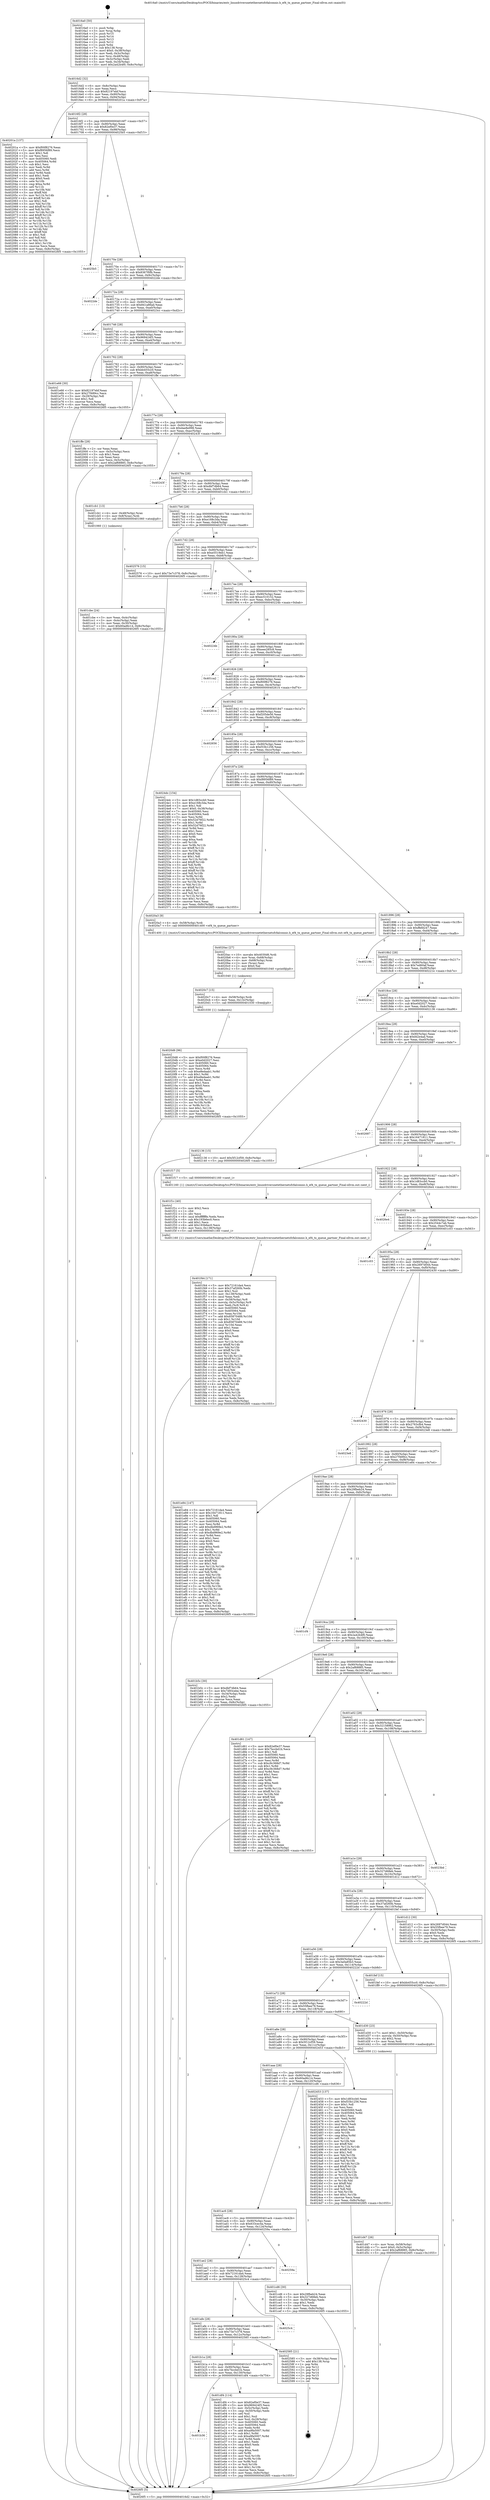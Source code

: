 digraph "0x4016a0" {
  label = "0x4016a0 (/mnt/c/Users/mathe/Desktop/tcc/POCII/binaries/extr_linuxdriversnetethernetsfcfalconnic.h_ef4_tx_queue_partner_Final-ollvm.out::main(0))"
  labelloc = "t"
  node[shape=record]

  Entry [label="",width=0.3,height=0.3,shape=circle,fillcolor=black,style=filled]
  "0x4016d2" [label="{
     0x4016d2 [32]\l
     | [instrs]\l
     &nbsp;&nbsp;0x4016d2 \<+6\>: mov -0x8c(%rbp),%eax\l
     &nbsp;&nbsp;0x4016d8 \<+2\>: mov %eax,%ecx\l
     &nbsp;&nbsp;0x4016da \<+6\>: sub $0x82197ebf,%ecx\l
     &nbsp;&nbsp;0x4016e0 \<+6\>: mov %eax,-0x90(%rbp)\l
     &nbsp;&nbsp;0x4016e6 \<+6\>: mov %ecx,-0x94(%rbp)\l
     &nbsp;&nbsp;0x4016ec \<+6\>: je 000000000040201a \<main+0x97a\>\l
  }"]
  "0x40201a" [label="{
     0x40201a [137]\l
     | [instrs]\l
     &nbsp;&nbsp;0x40201a \<+5\>: mov $0xf00f8276,%eax\l
     &nbsp;&nbsp;0x40201f \<+5\>: mov $0xf8956f89,%ecx\l
     &nbsp;&nbsp;0x402024 \<+2\>: mov $0x1,%dl\l
     &nbsp;&nbsp;0x402026 \<+2\>: xor %esi,%esi\l
     &nbsp;&nbsp;0x402028 \<+7\>: mov 0x405060,%edi\l
     &nbsp;&nbsp;0x40202f \<+8\>: mov 0x405064,%r8d\l
     &nbsp;&nbsp;0x402037 \<+3\>: sub $0x1,%esi\l
     &nbsp;&nbsp;0x40203a \<+3\>: mov %edi,%r9d\l
     &nbsp;&nbsp;0x40203d \<+3\>: add %esi,%r9d\l
     &nbsp;&nbsp;0x402040 \<+4\>: imul %r9d,%edi\l
     &nbsp;&nbsp;0x402044 \<+3\>: and $0x1,%edi\l
     &nbsp;&nbsp;0x402047 \<+3\>: cmp $0x0,%edi\l
     &nbsp;&nbsp;0x40204a \<+4\>: sete %r10b\l
     &nbsp;&nbsp;0x40204e \<+4\>: cmp $0xa,%r8d\l
     &nbsp;&nbsp;0x402052 \<+4\>: setl %r11b\l
     &nbsp;&nbsp;0x402056 \<+3\>: mov %r10b,%bl\l
     &nbsp;&nbsp;0x402059 \<+3\>: xor $0xff,%bl\l
     &nbsp;&nbsp;0x40205c \<+3\>: mov %r11b,%r14b\l
     &nbsp;&nbsp;0x40205f \<+4\>: xor $0xff,%r14b\l
     &nbsp;&nbsp;0x402063 \<+3\>: xor $0x1,%dl\l
     &nbsp;&nbsp;0x402066 \<+3\>: mov %bl,%r15b\l
     &nbsp;&nbsp;0x402069 \<+4\>: and $0xff,%r15b\l
     &nbsp;&nbsp;0x40206d \<+3\>: and %dl,%r10b\l
     &nbsp;&nbsp;0x402070 \<+3\>: mov %r14b,%r12b\l
     &nbsp;&nbsp;0x402073 \<+4\>: and $0xff,%r12b\l
     &nbsp;&nbsp;0x402077 \<+3\>: and %dl,%r11b\l
     &nbsp;&nbsp;0x40207a \<+3\>: or %r10b,%r15b\l
     &nbsp;&nbsp;0x40207d \<+3\>: or %r11b,%r12b\l
     &nbsp;&nbsp;0x402080 \<+3\>: xor %r12b,%r15b\l
     &nbsp;&nbsp;0x402083 \<+3\>: or %r14b,%bl\l
     &nbsp;&nbsp;0x402086 \<+3\>: xor $0xff,%bl\l
     &nbsp;&nbsp;0x402089 \<+3\>: or $0x1,%dl\l
     &nbsp;&nbsp;0x40208c \<+2\>: and %dl,%bl\l
     &nbsp;&nbsp;0x40208e \<+3\>: or %bl,%r15b\l
     &nbsp;&nbsp;0x402091 \<+4\>: test $0x1,%r15b\l
     &nbsp;&nbsp;0x402095 \<+3\>: cmovne %ecx,%eax\l
     &nbsp;&nbsp;0x402098 \<+6\>: mov %eax,-0x8c(%rbp)\l
     &nbsp;&nbsp;0x40209e \<+5\>: jmp 00000000004026f5 \<main+0x1055\>\l
  }"]
  "0x4016f2" [label="{
     0x4016f2 [28]\l
     | [instrs]\l
     &nbsp;&nbsp;0x4016f2 \<+5\>: jmp 00000000004016f7 \<main+0x57\>\l
     &nbsp;&nbsp;0x4016f7 \<+6\>: mov -0x90(%rbp),%eax\l
     &nbsp;&nbsp;0x4016fd \<+5\>: sub $0x82ef0e37,%eax\l
     &nbsp;&nbsp;0x401702 \<+6\>: mov %eax,-0x98(%rbp)\l
     &nbsp;&nbsp;0x401708 \<+6\>: je 00000000004025b5 \<main+0xf15\>\l
  }"]
  Exit [label="",width=0.3,height=0.3,shape=circle,fillcolor=black,style=filled,peripheries=2]
  "0x4025b5" [label="{
     0x4025b5\l
  }", style=dashed]
  "0x40170e" [label="{
     0x40170e [28]\l
     | [instrs]\l
     &nbsp;&nbsp;0x40170e \<+5\>: jmp 0000000000401713 \<main+0x73\>\l
     &nbsp;&nbsp;0x401713 \<+6\>: mov -0x90(%rbp),%eax\l
     &nbsp;&nbsp;0x401719 \<+5\>: sub $0x8367f0fb,%eax\l
     &nbsp;&nbsp;0x40171e \<+6\>: mov %eax,-0x9c(%rbp)\l
     &nbsp;&nbsp;0x401724 \<+6\>: je 00000000004022de \<main+0xc3e\>\l
  }"]
  "0x4020d6" [label="{
     0x4020d6 [96]\l
     | [instrs]\l
     &nbsp;&nbsp;0x4020d6 \<+5\>: mov $0xf00f8276,%eax\l
     &nbsp;&nbsp;0x4020db \<+5\>: mov $0xe0d2027,%esi\l
     &nbsp;&nbsp;0x4020e0 \<+7\>: mov 0x405060,%ecx\l
     &nbsp;&nbsp;0x4020e7 \<+7\>: mov 0x405064,%edx\l
     &nbsp;&nbsp;0x4020ee \<+3\>: mov %ecx,%r8d\l
     &nbsp;&nbsp;0x4020f1 \<+7\>: sub $0xe8edaab1,%r8d\l
     &nbsp;&nbsp;0x4020f8 \<+4\>: sub $0x1,%r8d\l
     &nbsp;&nbsp;0x4020fc \<+7\>: add $0xe8edaab1,%r8d\l
     &nbsp;&nbsp;0x402103 \<+4\>: imul %r8d,%ecx\l
     &nbsp;&nbsp;0x402107 \<+3\>: and $0x1,%ecx\l
     &nbsp;&nbsp;0x40210a \<+3\>: cmp $0x0,%ecx\l
     &nbsp;&nbsp;0x40210d \<+4\>: sete %r9b\l
     &nbsp;&nbsp;0x402111 \<+3\>: cmp $0xa,%edx\l
     &nbsp;&nbsp;0x402114 \<+4\>: setl %r10b\l
     &nbsp;&nbsp;0x402118 \<+3\>: mov %r9b,%r11b\l
     &nbsp;&nbsp;0x40211b \<+3\>: and %r10b,%r11b\l
     &nbsp;&nbsp;0x40211e \<+3\>: xor %r10b,%r9b\l
     &nbsp;&nbsp;0x402121 \<+3\>: or %r9b,%r11b\l
     &nbsp;&nbsp;0x402124 \<+4\>: test $0x1,%r11b\l
     &nbsp;&nbsp;0x402128 \<+3\>: cmovne %esi,%eax\l
     &nbsp;&nbsp;0x40212b \<+6\>: mov %eax,-0x8c(%rbp)\l
     &nbsp;&nbsp;0x402131 \<+5\>: jmp 00000000004026f5 \<main+0x1055\>\l
  }"]
  "0x4022de" [label="{
     0x4022de\l
  }", style=dashed]
  "0x40172a" [label="{
     0x40172a [28]\l
     | [instrs]\l
     &nbsp;&nbsp;0x40172a \<+5\>: jmp 000000000040172f \<main+0x8f\>\l
     &nbsp;&nbsp;0x40172f \<+6\>: mov -0x90(%rbp),%eax\l
     &nbsp;&nbsp;0x401735 \<+5\>: sub $0x841a86ad,%eax\l
     &nbsp;&nbsp;0x40173a \<+6\>: mov %eax,-0xa0(%rbp)\l
     &nbsp;&nbsp;0x401740 \<+6\>: je 00000000004023cc \<main+0xd2c\>\l
  }"]
  "0x4020c7" [label="{
     0x4020c7 [15]\l
     | [instrs]\l
     &nbsp;&nbsp;0x4020c7 \<+4\>: mov -0x58(%rbp),%rdi\l
     &nbsp;&nbsp;0x4020cb \<+6\>: mov %eax,-0x13c(%rbp)\l
     &nbsp;&nbsp;0x4020d1 \<+5\>: call 0000000000401030 \<free@plt\>\l
     | [calls]\l
     &nbsp;&nbsp;0x401030 \{1\} (unknown)\l
  }"]
  "0x4023cc" [label="{
     0x4023cc\l
  }", style=dashed]
  "0x401746" [label="{
     0x401746 [28]\l
     | [instrs]\l
     &nbsp;&nbsp;0x401746 \<+5\>: jmp 000000000040174b \<main+0xab\>\l
     &nbsp;&nbsp;0x40174b \<+6\>: mov -0x90(%rbp),%eax\l
     &nbsp;&nbsp;0x401751 \<+5\>: sub $0x969424f3,%eax\l
     &nbsp;&nbsp;0x401756 \<+6\>: mov %eax,-0xa4(%rbp)\l
     &nbsp;&nbsp;0x40175c \<+6\>: je 0000000000401e66 \<main+0x7c6\>\l
  }"]
  "0x4020ac" [label="{
     0x4020ac [27]\l
     | [instrs]\l
     &nbsp;&nbsp;0x4020ac \<+10\>: movabs $0x4030d6,%rdi\l
     &nbsp;&nbsp;0x4020b6 \<+4\>: mov %rax,-0x68(%rbp)\l
     &nbsp;&nbsp;0x4020ba \<+4\>: mov -0x68(%rbp),%rax\l
     &nbsp;&nbsp;0x4020be \<+2\>: mov (%rax),%esi\l
     &nbsp;&nbsp;0x4020c0 \<+2\>: mov $0x0,%al\l
     &nbsp;&nbsp;0x4020c2 \<+5\>: call 0000000000401040 \<printf@plt\>\l
     | [calls]\l
     &nbsp;&nbsp;0x401040 \{1\} (unknown)\l
  }"]
  "0x401e66" [label="{
     0x401e66 [30]\l
     | [instrs]\l
     &nbsp;&nbsp;0x401e66 \<+5\>: mov $0x82197ebf,%eax\l
     &nbsp;&nbsp;0x401e6b \<+5\>: mov $0x27f489cc,%ecx\l
     &nbsp;&nbsp;0x401e70 \<+3\>: mov -0x29(%rbp),%dl\l
     &nbsp;&nbsp;0x401e73 \<+3\>: test $0x1,%dl\l
     &nbsp;&nbsp;0x401e76 \<+3\>: cmovne %ecx,%eax\l
     &nbsp;&nbsp;0x401e79 \<+6\>: mov %eax,-0x8c(%rbp)\l
     &nbsp;&nbsp;0x401e7f \<+5\>: jmp 00000000004026f5 \<main+0x1055\>\l
  }"]
  "0x401762" [label="{
     0x401762 [28]\l
     | [instrs]\l
     &nbsp;&nbsp;0x401762 \<+5\>: jmp 0000000000401767 \<main+0xc7\>\l
     &nbsp;&nbsp;0x401767 \<+6\>: mov -0x90(%rbp),%eax\l
     &nbsp;&nbsp;0x40176d \<+5\>: sub $0xbb455cc0,%eax\l
     &nbsp;&nbsp;0x401772 \<+6\>: mov %eax,-0xa8(%rbp)\l
     &nbsp;&nbsp;0x401778 \<+6\>: je 0000000000401ffe \<main+0x95e\>\l
  }"]
  "0x401f44" [label="{
     0x401f44 [171]\l
     | [instrs]\l
     &nbsp;&nbsp;0x401f44 \<+5\>: mov $0x72161da4,%ecx\l
     &nbsp;&nbsp;0x401f49 \<+5\>: mov $0x37af260b,%edx\l
     &nbsp;&nbsp;0x401f4e \<+3\>: mov $0x1,%sil\l
     &nbsp;&nbsp;0x401f51 \<+6\>: mov -0x138(%rbp),%edi\l
     &nbsp;&nbsp;0x401f57 \<+3\>: imul %eax,%edi\l
     &nbsp;&nbsp;0x401f5a \<+4\>: mov -0x58(%rbp),%r8\l
     &nbsp;&nbsp;0x401f5e \<+4\>: movslq -0x5c(%rbp),%r9\l
     &nbsp;&nbsp;0x401f62 \<+4\>: mov %edi,(%r8,%r9,4)\l
     &nbsp;&nbsp;0x401f66 \<+7\>: mov 0x405060,%eax\l
     &nbsp;&nbsp;0x401f6d \<+7\>: mov 0x405064,%edi\l
     &nbsp;&nbsp;0x401f74 \<+3\>: mov %eax,%r10d\l
     &nbsp;&nbsp;0x401f77 \<+7\>: add $0x85870489,%r10d\l
     &nbsp;&nbsp;0x401f7e \<+4\>: sub $0x1,%r10d\l
     &nbsp;&nbsp;0x401f82 \<+7\>: sub $0x85870489,%r10d\l
     &nbsp;&nbsp;0x401f89 \<+4\>: imul %r10d,%eax\l
     &nbsp;&nbsp;0x401f8d \<+3\>: and $0x1,%eax\l
     &nbsp;&nbsp;0x401f90 \<+3\>: cmp $0x0,%eax\l
     &nbsp;&nbsp;0x401f93 \<+4\>: sete %r11b\l
     &nbsp;&nbsp;0x401f97 \<+3\>: cmp $0xa,%edi\l
     &nbsp;&nbsp;0x401f9a \<+3\>: setl %bl\l
     &nbsp;&nbsp;0x401f9d \<+3\>: mov %r11b,%r14b\l
     &nbsp;&nbsp;0x401fa0 \<+4\>: xor $0xff,%r14b\l
     &nbsp;&nbsp;0x401fa4 \<+3\>: mov %bl,%r15b\l
     &nbsp;&nbsp;0x401fa7 \<+4\>: xor $0xff,%r15b\l
     &nbsp;&nbsp;0x401fab \<+4\>: xor $0x1,%sil\l
     &nbsp;&nbsp;0x401faf \<+3\>: mov %r14b,%r12b\l
     &nbsp;&nbsp;0x401fb2 \<+4\>: and $0xff,%r12b\l
     &nbsp;&nbsp;0x401fb6 \<+3\>: and %sil,%r11b\l
     &nbsp;&nbsp;0x401fb9 \<+3\>: mov %r15b,%r13b\l
     &nbsp;&nbsp;0x401fbc \<+4\>: and $0xff,%r13b\l
     &nbsp;&nbsp;0x401fc0 \<+3\>: and %sil,%bl\l
     &nbsp;&nbsp;0x401fc3 \<+3\>: or %r11b,%r12b\l
     &nbsp;&nbsp;0x401fc6 \<+3\>: or %bl,%r13b\l
     &nbsp;&nbsp;0x401fc9 \<+3\>: xor %r13b,%r12b\l
     &nbsp;&nbsp;0x401fcc \<+3\>: or %r15b,%r14b\l
     &nbsp;&nbsp;0x401fcf \<+4\>: xor $0xff,%r14b\l
     &nbsp;&nbsp;0x401fd3 \<+4\>: or $0x1,%sil\l
     &nbsp;&nbsp;0x401fd7 \<+3\>: and %sil,%r14b\l
     &nbsp;&nbsp;0x401fda \<+3\>: or %r14b,%r12b\l
     &nbsp;&nbsp;0x401fdd \<+4\>: test $0x1,%r12b\l
     &nbsp;&nbsp;0x401fe1 \<+3\>: cmovne %edx,%ecx\l
     &nbsp;&nbsp;0x401fe4 \<+6\>: mov %ecx,-0x8c(%rbp)\l
     &nbsp;&nbsp;0x401fea \<+5\>: jmp 00000000004026f5 \<main+0x1055\>\l
  }"]
  "0x401ffe" [label="{
     0x401ffe [28]\l
     | [instrs]\l
     &nbsp;&nbsp;0x401ffe \<+2\>: xor %eax,%eax\l
     &nbsp;&nbsp;0x402000 \<+3\>: mov -0x5c(%rbp),%ecx\l
     &nbsp;&nbsp;0x402003 \<+3\>: sub $0x1,%eax\l
     &nbsp;&nbsp;0x402006 \<+2\>: sub %eax,%ecx\l
     &nbsp;&nbsp;0x402008 \<+3\>: mov %ecx,-0x5c(%rbp)\l
     &nbsp;&nbsp;0x40200b \<+10\>: movl $0x2af68885,-0x8c(%rbp)\l
     &nbsp;&nbsp;0x402015 \<+5\>: jmp 00000000004026f5 \<main+0x1055\>\l
  }"]
  "0x40177e" [label="{
     0x40177e [28]\l
     | [instrs]\l
     &nbsp;&nbsp;0x40177e \<+5\>: jmp 0000000000401783 \<main+0xe3\>\l
     &nbsp;&nbsp;0x401783 \<+6\>: mov -0x90(%rbp),%eax\l
     &nbsp;&nbsp;0x401789 \<+5\>: sub $0xdae8e998,%eax\l
     &nbsp;&nbsp;0x40178e \<+6\>: mov %eax,-0xac(%rbp)\l
     &nbsp;&nbsp;0x401794 \<+6\>: je 000000000040243f \<main+0xd9f\>\l
  }"]
  "0x401f1c" [label="{
     0x401f1c [40]\l
     | [instrs]\l
     &nbsp;&nbsp;0x401f1c \<+5\>: mov $0x2,%ecx\l
     &nbsp;&nbsp;0x401f21 \<+1\>: cltd\l
     &nbsp;&nbsp;0x401f22 \<+2\>: idiv %ecx\l
     &nbsp;&nbsp;0x401f24 \<+6\>: imul $0xfffffffe,%edx,%ecx\l
     &nbsp;&nbsp;0x401f2a \<+6\>: sub $0x193b6ec0,%ecx\l
     &nbsp;&nbsp;0x401f30 \<+3\>: add $0x1,%ecx\l
     &nbsp;&nbsp;0x401f33 \<+6\>: add $0x193b6ec0,%ecx\l
     &nbsp;&nbsp;0x401f39 \<+6\>: mov %ecx,-0x138(%rbp)\l
     &nbsp;&nbsp;0x401f3f \<+5\>: call 0000000000401160 \<next_i\>\l
     | [calls]\l
     &nbsp;&nbsp;0x401160 \{1\} (/mnt/c/Users/mathe/Desktop/tcc/POCII/binaries/extr_linuxdriversnetethernetsfcfalconnic.h_ef4_tx_queue_partner_Final-ollvm.out::next_i)\l
  }"]
  "0x40243f" [label="{
     0x40243f\l
  }", style=dashed]
  "0x40179a" [label="{
     0x40179a [28]\l
     | [instrs]\l
     &nbsp;&nbsp;0x40179a \<+5\>: jmp 000000000040179f \<main+0xff\>\l
     &nbsp;&nbsp;0x40179f \<+6\>: mov -0x90(%rbp),%eax\l
     &nbsp;&nbsp;0x4017a5 \<+5\>: sub $0xdbf7db64,%eax\l
     &nbsp;&nbsp;0x4017aa \<+6\>: mov %eax,-0xb0(%rbp)\l
     &nbsp;&nbsp;0x4017b0 \<+6\>: je 0000000000401cb1 \<main+0x611\>\l
  }"]
  "0x401b36" [label="{
     0x401b36\l
  }", style=dashed]
  "0x401cb1" [label="{
     0x401cb1 [13]\l
     | [instrs]\l
     &nbsp;&nbsp;0x401cb1 \<+4\>: mov -0x48(%rbp),%rax\l
     &nbsp;&nbsp;0x401cb5 \<+4\>: mov 0x8(%rax),%rdi\l
     &nbsp;&nbsp;0x401cb9 \<+5\>: call 0000000000401060 \<atoi@plt\>\l
     | [calls]\l
     &nbsp;&nbsp;0x401060 \{1\} (unknown)\l
  }"]
  "0x4017b6" [label="{
     0x4017b6 [28]\l
     | [instrs]\l
     &nbsp;&nbsp;0x4017b6 \<+5\>: jmp 00000000004017bb \<main+0x11b\>\l
     &nbsp;&nbsp;0x4017bb \<+6\>: mov -0x90(%rbp),%eax\l
     &nbsp;&nbsp;0x4017c1 \<+5\>: sub $0xe168c3da,%eax\l
     &nbsp;&nbsp;0x4017c6 \<+6\>: mov %eax,-0xb4(%rbp)\l
     &nbsp;&nbsp;0x4017cc \<+6\>: je 0000000000402576 \<main+0xed6\>\l
  }"]
  "0x401df4" [label="{
     0x401df4 [114]\l
     | [instrs]\l
     &nbsp;&nbsp;0x401df4 \<+5\>: mov $0x82ef0e37,%eax\l
     &nbsp;&nbsp;0x401df9 \<+5\>: mov $0x969424f3,%ecx\l
     &nbsp;&nbsp;0x401dfe \<+3\>: mov -0x5c(%rbp),%edx\l
     &nbsp;&nbsp;0x401e01 \<+3\>: cmp -0x50(%rbp),%edx\l
     &nbsp;&nbsp;0x401e04 \<+4\>: setl %sil\l
     &nbsp;&nbsp;0x401e08 \<+4\>: and $0x1,%sil\l
     &nbsp;&nbsp;0x401e0c \<+4\>: mov %sil,-0x29(%rbp)\l
     &nbsp;&nbsp;0x401e10 \<+7\>: mov 0x405060,%edx\l
     &nbsp;&nbsp;0x401e17 \<+7\>: mov 0x405064,%edi\l
     &nbsp;&nbsp;0x401e1e \<+3\>: mov %edx,%r8d\l
     &nbsp;&nbsp;0x401e21 \<+7\>: add $0xa9fa5007,%r8d\l
     &nbsp;&nbsp;0x401e28 \<+4\>: sub $0x1,%r8d\l
     &nbsp;&nbsp;0x401e2c \<+7\>: sub $0xa9fa5007,%r8d\l
     &nbsp;&nbsp;0x401e33 \<+4\>: imul %r8d,%edx\l
     &nbsp;&nbsp;0x401e37 \<+3\>: and $0x1,%edx\l
     &nbsp;&nbsp;0x401e3a \<+3\>: cmp $0x0,%edx\l
     &nbsp;&nbsp;0x401e3d \<+4\>: sete %sil\l
     &nbsp;&nbsp;0x401e41 \<+3\>: cmp $0xa,%edi\l
     &nbsp;&nbsp;0x401e44 \<+4\>: setl %r9b\l
     &nbsp;&nbsp;0x401e48 \<+3\>: mov %sil,%r10b\l
     &nbsp;&nbsp;0x401e4b \<+3\>: and %r9b,%r10b\l
     &nbsp;&nbsp;0x401e4e \<+3\>: xor %r9b,%sil\l
     &nbsp;&nbsp;0x401e51 \<+3\>: or %sil,%r10b\l
     &nbsp;&nbsp;0x401e54 \<+4\>: test $0x1,%r10b\l
     &nbsp;&nbsp;0x401e58 \<+3\>: cmovne %ecx,%eax\l
     &nbsp;&nbsp;0x401e5b \<+6\>: mov %eax,-0x8c(%rbp)\l
     &nbsp;&nbsp;0x401e61 \<+5\>: jmp 00000000004026f5 \<main+0x1055\>\l
  }"]
  "0x402576" [label="{
     0x402576 [15]\l
     | [instrs]\l
     &nbsp;&nbsp;0x402576 \<+10\>: movl $0x73e7c378,-0x8c(%rbp)\l
     &nbsp;&nbsp;0x402580 \<+5\>: jmp 00000000004026f5 \<main+0x1055\>\l
  }"]
  "0x4017d2" [label="{
     0x4017d2 [28]\l
     | [instrs]\l
     &nbsp;&nbsp;0x4017d2 \<+5\>: jmp 00000000004017d7 \<main+0x137\>\l
     &nbsp;&nbsp;0x4017d7 \<+6\>: mov -0x90(%rbp),%eax\l
     &nbsp;&nbsp;0x4017dd \<+5\>: sub $0xe5519eb1,%eax\l
     &nbsp;&nbsp;0x4017e2 \<+6\>: mov %eax,-0xb8(%rbp)\l
     &nbsp;&nbsp;0x4017e8 \<+6\>: je 0000000000402145 \<main+0xaa5\>\l
  }"]
  "0x401b1a" [label="{
     0x401b1a [28]\l
     | [instrs]\l
     &nbsp;&nbsp;0x401b1a \<+5\>: jmp 0000000000401b1f \<main+0x47f\>\l
     &nbsp;&nbsp;0x401b1f \<+6\>: mov -0x90(%rbp),%eax\l
     &nbsp;&nbsp;0x401b25 \<+5\>: sub $0x7bccbd1b,%eax\l
     &nbsp;&nbsp;0x401b2a \<+6\>: mov %eax,-0x130(%rbp)\l
     &nbsp;&nbsp;0x401b30 \<+6\>: je 0000000000401df4 \<main+0x754\>\l
  }"]
  "0x402145" [label="{
     0x402145\l
  }", style=dashed]
  "0x4017ee" [label="{
     0x4017ee [28]\l
     | [instrs]\l
     &nbsp;&nbsp;0x4017ee \<+5\>: jmp 00000000004017f3 \<main+0x153\>\l
     &nbsp;&nbsp;0x4017f3 \<+6\>: mov -0x90(%rbp),%eax\l
     &nbsp;&nbsp;0x4017f9 \<+5\>: sub $0xec510152,%eax\l
     &nbsp;&nbsp;0x4017fe \<+6\>: mov %eax,-0xbc(%rbp)\l
     &nbsp;&nbsp;0x401804 \<+6\>: je 000000000040224b \<main+0xbab\>\l
  }"]
  "0x402585" [label="{
     0x402585 [21]\l
     | [instrs]\l
     &nbsp;&nbsp;0x402585 \<+3\>: mov -0x38(%rbp),%eax\l
     &nbsp;&nbsp;0x402588 \<+7\>: add $0x138,%rsp\l
     &nbsp;&nbsp;0x40258f \<+1\>: pop %rbx\l
     &nbsp;&nbsp;0x402590 \<+2\>: pop %r12\l
     &nbsp;&nbsp;0x402592 \<+2\>: pop %r13\l
     &nbsp;&nbsp;0x402594 \<+2\>: pop %r14\l
     &nbsp;&nbsp;0x402596 \<+2\>: pop %r15\l
     &nbsp;&nbsp;0x402598 \<+1\>: pop %rbp\l
     &nbsp;&nbsp;0x402599 \<+1\>: ret\l
  }"]
  "0x40224b" [label="{
     0x40224b\l
  }", style=dashed]
  "0x40180a" [label="{
     0x40180a [28]\l
     | [instrs]\l
     &nbsp;&nbsp;0x40180a \<+5\>: jmp 000000000040180f \<main+0x16f\>\l
     &nbsp;&nbsp;0x40180f \<+6\>: mov -0x90(%rbp),%eax\l
     &nbsp;&nbsp;0x401815 \<+5\>: sub $0xeee285c8,%eax\l
     &nbsp;&nbsp;0x40181a \<+6\>: mov %eax,-0xc0(%rbp)\l
     &nbsp;&nbsp;0x401820 \<+6\>: je 0000000000401ca2 \<main+0x602\>\l
  }"]
  "0x401afe" [label="{
     0x401afe [28]\l
     | [instrs]\l
     &nbsp;&nbsp;0x401afe \<+5\>: jmp 0000000000401b03 \<main+0x463\>\l
     &nbsp;&nbsp;0x401b03 \<+6\>: mov -0x90(%rbp),%eax\l
     &nbsp;&nbsp;0x401b09 \<+5\>: sub $0x73e7c378,%eax\l
     &nbsp;&nbsp;0x401b0e \<+6\>: mov %eax,-0x12c(%rbp)\l
     &nbsp;&nbsp;0x401b14 \<+6\>: je 0000000000402585 \<main+0xee5\>\l
  }"]
  "0x401ca2" [label="{
     0x401ca2\l
  }", style=dashed]
  "0x401826" [label="{
     0x401826 [28]\l
     | [instrs]\l
     &nbsp;&nbsp;0x401826 \<+5\>: jmp 000000000040182b \<main+0x18b\>\l
     &nbsp;&nbsp;0x40182b \<+6\>: mov -0x90(%rbp),%eax\l
     &nbsp;&nbsp;0x401831 \<+5\>: sub $0xf00f8276,%eax\l
     &nbsp;&nbsp;0x401836 \<+6\>: mov %eax,-0xc4(%rbp)\l
     &nbsp;&nbsp;0x40183c \<+6\>: je 0000000000402614 \<main+0xf74\>\l
  }"]
  "0x4025c4" [label="{
     0x4025c4\l
  }", style=dashed]
  "0x402614" [label="{
     0x402614\l
  }", style=dashed]
  "0x401842" [label="{
     0x401842 [28]\l
     | [instrs]\l
     &nbsp;&nbsp;0x401842 \<+5\>: jmp 0000000000401847 \<main+0x1a7\>\l
     &nbsp;&nbsp;0x401847 \<+6\>: mov -0x90(%rbp),%eax\l
     &nbsp;&nbsp;0x40184d \<+5\>: sub $0xf205de56,%eax\l
     &nbsp;&nbsp;0x401852 \<+6\>: mov %eax,-0xc8(%rbp)\l
     &nbsp;&nbsp;0x401858 \<+6\>: je 0000000000402656 \<main+0xfb6\>\l
  }"]
  "0x401ae2" [label="{
     0x401ae2 [28]\l
     | [instrs]\l
     &nbsp;&nbsp;0x401ae2 \<+5\>: jmp 0000000000401ae7 \<main+0x447\>\l
     &nbsp;&nbsp;0x401ae7 \<+6\>: mov -0x90(%rbp),%eax\l
     &nbsp;&nbsp;0x401aed \<+5\>: sub $0x72161da4,%eax\l
     &nbsp;&nbsp;0x401af2 \<+6\>: mov %eax,-0x128(%rbp)\l
     &nbsp;&nbsp;0x401af8 \<+6\>: je 00000000004025c4 \<main+0xf24\>\l
  }"]
  "0x402656" [label="{
     0x402656\l
  }", style=dashed]
  "0x40185e" [label="{
     0x40185e [28]\l
     | [instrs]\l
     &nbsp;&nbsp;0x40185e \<+5\>: jmp 0000000000401863 \<main+0x1c3\>\l
     &nbsp;&nbsp;0x401863 \<+6\>: mov -0x90(%rbp),%eax\l
     &nbsp;&nbsp;0x401869 \<+5\>: sub $0xf33b1256,%eax\l
     &nbsp;&nbsp;0x40186e \<+6\>: mov %eax,-0xcc(%rbp)\l
     &nbsp;&nbsp;0x401874 \<+6\>: je 00000000004024dc \<main+0xe3c\>\l
  }"]
  "0x40259a" [label="{
     0x40259a\l
  }", style=dashed]
  "0x4024dc" [label="{
     0x4024dc [154]\l
     | [instrs]\l
     &nbsp;&nbsp;0x4024dc \<+5\>: mov $0x1d83ccb0,%eax\l
     &nbsp;&nbsp;0x4024e1 \<+5\>: mov $0xe168c3da,%ecx\l
     &nbsp;&nbsp;0x4024e6 \<+2\>: mov $0x1,%dl\l
     &nbsp;&nbsp;0x4024e8 \<+7\>: movl $0x0,-0x38(%rbp)\l
     &nbsp;&nbsp;0x4024ef \<+7\>: mov 0x405060,%esi\l
     &nbsp;&nbsp;0x4024f6 \<+7\>: mov 0x405064,%edi\l
     &nbsp;&nbsp;0x4024fd \<+3\>: mov %esi,%r8d\l
     &nbsp;&nbsp;0x402500 \<+7\>: sub $0x52d76f22,%r8d\l
     &nbsp;&nbsp;0x402507 \<+4\>: sub $0x1,%r8d\l
     &nbsp;&nbsp;0x40250b \<+7\>: add $0x52d76f22,%r8d\l
     &nbsp;&nbsp;0x402512 \<+4\>: imul %r8d,%esi\l
     &nbsp;&nbsp;0x402516 \<+3\>: and $0x1,%esi\l
     &nbsp;&nbsp;0x402519 \<+3\>: cmp $0x0,%esi\l
     &nbsp;&nbsp;0x40251c \<+4\>: sete %r9b\l
     &nbsp;&nbsp;0x402520 \<+3\>: cmp $0xa,%edi\l
     &nbsp;&nbsp;0x402523 \<+4\>: setl %r10b\l
     &nbsp;&nbsp;0x402527 \<+3\>: mov %r9b,%r11b\l
     &nbsp;&nbsp;0x40252a \<+4\>: xor $0xff,%r11b\l
     &nbsp;&nbsp;0x40252e \<+3\>: mov %r10b,%bl\l
     &nbsp;&nbsp;0x402531 \<+3\>: xor $0xff,%bl\l
     &nbsp;&nbsp;0x402534 \<+3\>: xor $0x1,%dl\l
     &nbsp;&nbsp;0x402537 \<+3\>: mov %r11b,%r14b\l
     &nbsp;&nbsp;0x40253a \<+4\>: and $0xff,%r14b\l
     &nbsp;&nbsp;0x40253e \<+3\>: and %dl,%r9b\l
     &nbsp;&nbsp;0x402541 \<+3\>: mov %bl,%r15b\l
     &nbsp;&nbsp;0x402544 \<+4\>: and $0xff,%r15b\l
     &nbsp;&nbsp;0x402548 \<+3\>: and %dl,%r10b\l
     &nbsp;&nbsp;0x40254b \<+3\>: or %r9b,%r14b\l
     &nbsp;&nbsp;0x40254e \<+3\>: or %r10b,%r15b\l
     &nbsp;&nbsp;0x402551 \<+3\>: xor %r15b,%r14b\l
     &nbsp;&nbsp;0x402554 \<+3\>: or %bl,%r11b\l
     &nbsp;&nbsp;0x402557 \<+4\>: xor $0xff,%r11b\l
     &nbsp;&nbsp;0x40255b \<+3\>: or $0x1,%dl\l
     &nbsp;&nbsp;0x40255e \<+3\>: and %dl,%r11b\l
     &nbsp;&nbsp;0x402561 \<+3\>: or %r11b,%r14b\l
     &nbsp;&nbsp;0x402564 \<+4\>: test $0x1,%r14b\l
     &nbsp;&nbsp;0x402568 \<+3\>: cmovne %ecx,%eax\l
     &nbsp;&nbsp;0x40256b \<+6\>: mov %eax,-0x8c(%rbp)\l
     &nbsp;&nbsp;0x402571 \<+5\>: jmp 00000000004026f5 \<main+0x1055\>\l
  }"]
  "0x40187a" [label="{
     0x40187a [28]\l
     | [instrs]\l
     &nbsp;&nbsp;0x40187a \<+5\>: jmp 000000000040187f \<main+0x1df\>\l
     &nbsp;&nbsp;0x40187f \<+6\>: mov -0x90(%rbp),%eax\l
     &nbsp;&nbsp;0x401885 \<+5\>: sub $0xf8956f89,%eax\l
     &nbsp;&nbsp;0x40188a \<+6\>: mov %eax,-0xd0(%rbp)\l
     &nbsp;&nbsp;0x401890 \<+6\>: je 00000000004020a3 \<main+0xa03\>\l
  }"]
  "0x401d47" [label="{
     0x401d47 [26]\l
     | [instrs]\l
     &nbsp;&nbsp;0x401d47 \<+4\>: mov %rax,-0x58(%rbp)\l
     &nbsp;&nbsp;0x401d4b \<+7\>: movl $0x0,-0x5c(%rbp)\l
     &nbsp;&nbsp;0x401d52 \<+10\>: movl $0x2af68885,-0x8c(%rbp)\l
     &nbsp;&nbsp;0x401d5c \<+5\>: jmp 00000000004026f5 \<main+0x1055\>\l
  }"]
  "0x4020a3" [label="{
     0x4020a3 [9]\l
     | [instrs]\l
     &nbsp;&nbsp;0x4020a3 \<+4\>: mov -0x58(%rbp),%rdi\l
     &nbsp;&nbsp;0x4020a7 \<+5\>: call 0000000000401400 \<ef4_tx_queue_partner\>\l
     | [calls]\l
     &nbsp;&nbsp;0x401400 \{1\} (/mnt/c/Users/mathe/Desktop/tcc/POCII/binaries/extr_linuxdriversnetethernetsfcfalconnic.h_ef4_tx_queue_partner_Final-ollvm.out::ef4_tx_queue_partner)\l
  }"]
  "0x401896" [label="{
     0x401896 [28]\l
     | [instrs]\l
     &nbsp;&nbsp;0x401896 \<+5\>: jmp 000000000040189b \<main+0x1fb\>\l
     &nbsp;&nbsp;0x40189b \<+6\>: mov -0x90(%rbp),%eax\l
     &nbsp;&nbsp;0x4018a1 \<+5\>: sub $0xffefd247,%eax\l
     &nbsp;&nbsp;0x4018a6 \<+6\>: mov %eax,-0xd4(%rbp)\l
     &nbsp;&nbsp;0x4018ac \<+6\>: je 000000000040219b \<main+0xafb\>\l
  }"]
  "0x401ac6" [label="{
     0x401ac6 [28]\l
     | [instrs]\l
     &nbsp;&nbsp;0x401ac6 \<+5\>: jmp 0000000000401acb \<main+0x42b\>\l
     &nbsp;&nbsp;0x401acb \<+6\>: mov -0x90(%rbp),%eax\l
     &nbsp;&nbsp;0x401ad1 \<+5\>: sub $0x633cec4a,%eax\l
     &nbsp;&nbsp;0x401ad6 \<+6\>: mov %eax,-0x124(%rbp)\l
     &nbsp;&nbsp;0x401adc \<+6\>: je 000000000040259a \<main+0xefa\>\l
  }"]
  "0x40219b" [label="{
     0x40219b\l
  }", style=dashed]
  "0x4018b2" [label="{
     0x4018b2 [28]\l
     | [instrs]\l
     &nbsp;&nbsp;0x4018b2 \<+5\>: jmp 00000000004018b7 \<main+0x217\>\l
     &nbsp;&nbsp;0x4018b7 \<+6\>: mov -0x90(%rbp),%eax\l
     &nbsp;&nbsp;0x4018bd \<+5\>: sub $0x7ed60af,%eax\l
     &nbsp;&nbsp;0x4018c2 \<+6\>: mov %eax,-0xd8(%rbp)\l
     &nbsp;&nbsp;0x4018c8 \<+6\>: je 000000000040221e \<main+0xb7e\>\l
  }"]
  "0x401cd6" [label="{
     0x401cd6 [30]\l
     | [instrs]\l
     &nbsp;&nbsp;0x401cd6 \<+5\>: mov $0x29fbeb24,%eax\l
     &nbsp;&nbsp;0x401cdb \<+5\>: mov $0x327d68eb,%ecx\l
     &nbsp;&nbsp;0x401ce0 \<+3\>: mov -0x30(%rbp),%edx\l
     &nbsp;&nbsp;0x401ce3 \<+3\>: cmp $0x1,%edx\l
     &nbsp;&nbsp;0x401ce6 \<+3\>: cmovl %ecx,%eax\l
     &nbsp;&nbsp;0x401ce9 \<+6\>: mov %eax,-0x8c(%rbp)\l
     &nbsp;&nbsp;0x401cef \<+5\>: jmp 00000000004026f5 \<main+0x1055\>\l
  }"]
  "0x40221e" [label="{
     0x40221e\l
  }", style=dashed]
  "0x4018ce" [label="{
     0x4018ce [28]\l
     | [instrs]\l
     &nbsp;&nbsp;0x4018ce \<+5\>: jmp 00000000004018d3 \<main+0x233\>\l
     &nbsp;&nbsp;0x4018d3 \<+6\>: mov -0x90(%rbp),%eax\l
     &nbsp;&nbsp;0x4018d9 \<+5\>: sub $0xe0d2027,%eax\l
     &nbsp;&nbsp;0x4018de \<+6\>: mov %eax,-0xdc(%rbp)\l
     &nbsp;&nbsp;0x4018e4 \<+6\>: je 0000000000402136 \<main+0xa96\>\l
  }"]
  "0x401aaa" [label="{
     0x401aaa [28]\l
     | [instrs]\l
     &nbsp;&nbsp;0x401aaa \<+5\>: jmp 0000000000401aaf \<main+0x40f\>\l
     &nbsp;&nbsp;0x401aaf \<+6\>: mov -0x90(%rbp),%eax\l
     &nbsp;&nbsp;0x401ab5 \<+5\>: sub $0x60ad6c14,%eax\l
     &nbsp;&nbsp;0x401aba \<+6\>: mov %eax,-0x120(%rbp)\l
     &nbsp;&nbsp;0x401ac0 \<+6\>: je 0000000000401cd6 \<main+0x636\>\l
  }"]
  "0x402136" [label="{
     0x402136 [15]\l
     | [instrs]\l
     &nbsp;&nbsp;0x402136 \<+10\>: movl $0x5f12cf59,-0x8c(%rbp)\l
     &nbsp;&nbsp;0x402140 \<+5\>: jmp 00000000004026f5 \<main+0x1055\>\l
  }"]
  "0x4018ea" [label="{
     0x4018ea [28]\l
     | [instrs]\l
     &nbsp;&nbsp;0x4018ea \<+5\>: jmp 00000000004018ef \<main+0x24f\>\l
     &nbsp;&nbsp;0x4018ef \<+6\>: mov -0x90(%rbp),%eax\l
     &nbsp;&nbsp;0x4018f5 \<+5\>: sub $0xfd2e4ad,%eax\l
     &nbsp;&nbsp;0x4018fa \<+6\>: mov %eax,-0xe0(%rbp)\l
     &nbsp;&nbsp;0x401900 \<+6\>: je 0000000000402687 \<main+0xfe7\>\l
  }"]
  "0x402453" [label="{
     0x402453 [137]\l
     | [instrs]\l
     &nbsp;&nbsp;0x402453 \<+5\>: mov $0x1d83ccb0,%eax\l
     &nbsp;&nbsp;0x402458 \<+5\>: mov $0xf33b1256,%ecx\l
     &nbsp;&nbsp;0x40245d \<+2\>: mov $0x1,%dl\l
     &nbsp;&nbsp;0x40245f \<+2\>: xor %esi,%esi\l
     &nbsp;&nbsp;0x402461 \<+7\>: mov 0x405060,%edi\l
     &nbsp;&nbsp;0x402468 \<+8\>: mov 0x405064,%r8d\l
     &nbsp;&nbsp;0x402470 \<+3\>: sub $0x1,%esi\l
     &nbsp;&nbsp;0x402473 \<+3\>: mov %edi,%r9d\l
     &nbsp;&nbsp;0x402476 \<+3\>: add %esi,%r9d\l
     &nbsp;&nbsp;0x402479 \<+4\>: imul %r9d,%edi\l
     &nbsp;&nbsp;0x40247d \<+3\>: and $0x1,%edi\l
     &nbsp;&nbsp;0x402480 \<+3\>: cmp $0x0,%edi\l
     &nbsp;&nbsp;0x402483 \<+4\>: sete %r10b\l
     &nbsp;&nbsp;0x402487 \<+4\>: cmp $0xa,%r8d\l
     &nbsp;&nbsp;0x40248b \<+4\>: setl %r11b\l
     &nbsp;&nbsp;0x40248f \<+3\>: mov %r10b,%bl\l
     &nbsp;&nbsp;0x402492 \<+3\>: xor $0xff,%bl\l
     &nbsp;&nbsp;0x402495 \<+3\>: mov %r11b,%r14b\l
     &nbsp;&nbsp;0x402498 \<+4\>: xor $0xff,%r14b\l
     &nbsp;&nbsp;0x40249c \<+3\>: xor $0x1,%dl\l
     &nbsp;&nbsp;0x40249f \<+3\>: mov %bl,%r15b\l
     &nbsp;&nbsp;0x4024a2 \<+4\>: and $0xff,%r15b\l
     &nbsp;&nbsp;0x4024a6 \<+3\>: and %dl,%r10b\l
     &nbsp;&nbsp;0x4024a9 \<+3\>: mov %r14b,%r12b\l
     &nbsp;&nbsp;0x4024ac \<+4\>: and $0xff,%r12b\l
     &nbsp;&nbsp;0x4024b0 \<+3\>: and %dl,%r11b\l
     &nbsp;&nbsp;0x4024b3 \<+3\>: or %r10b,%r15b\l
     &nbsp;&nbsp;0x4024b6 \<+3\>: or %r11b,%r12b\l
     &nbsp;&nbsp;0x4024b9 \<+3\>: xor %r12b,%r15b\l
     &nbsp;&nbsp;0x4024bc \<+3\>: or %r14b,%bl\l
     &nbsp;&nbsp;0x4024bf \<+3\>: xor $0xff,%bl\l
     &nbsp;&nbsp;0x4024c2 \<+3\>: or $0x1,%dl\l
     &nbsp;&nbsp;0x4024c5 \<+2\>: and %dl,%bl\l
     &nbsp;&nbsp;0x4024c7 \<+3\>: or %bl,%r15b\l
     &nbsp;&nbsp;0x4024ca \<+4\>: test $0x1,%r15b\l
     &nbsp;&nbsp;0x4024ce \<+3\>: cmovne %ecx,%eax\l
     &nbsp;&nbsp;0x4024d1 \<+6\>: mov %eax,-0x8c(%rbp)\l
     &nbsp;&nbsp;0x4024d7 \<+5\>: jmp 00000000004026f5 \<main+0x1055\>\l
  }"]
  "0x402687" [label="{
     0x402687\l
  }", style=dashed]
  "0x401906" [label="{
     0x401906 [28]\l
     | [instrs]\l
     &nbsp;&nbsp;0x401906 \<+5\>: jmp 000000000040190b \<main+0x26b\>\l
     &nbsp;&nbsp;0x40190b \<+6\>: mov -0x90(%rbp),%eax\l
     &nbsp;&nbsp;0x401911 \<+5\>: sub $0x16471811,%eax\l
     &nbsp;&nbsp;0x401916 \<+6\>: mov %eax,-0xe4(%rbp)\l
     &nbsp;&nbsp;0x40191c \<+6\>: je 0000000000401f17 \<main+0x877\>\l
  }"]
  "0x401a8e" [label="{
     0x401a8e [28]\l
     | [instrs]\l
     &nbsp;&nbsp;0x401a8e \<+5\>: jmp 0000000000401a93 \<main+0x3f3\>\l
     &nbsp;&nbsp;0x401a93 \<+6\>: mov -0x90(%rbp),%eax\l
     &nbsp;&nbsp;0x401a99 \<+5\>: sub $0x5f12cf59,%eax\l
     &nbsp;&nbsp;0x401a9e \<+6\>: mov %eax,-0x11c(%rbp)\l
     &nbsp;&nbsp;0x401aa4 \<+6\>: je 0000000000402453 \<main+0xdb3\>\l
  }"]
  "0x401f17" [label="{
     0x401f17 [5]\l
     | [instrs]\l
     &nbsp;&nbsp;0x401f17 \<+5\>: call 0000000000401160 \<next_i\>\l
     | [calls]\l
     &nbsp;&nbsp;0x401160 \{1\} (/mnt/c/Users/mathe/Desktop/tcc/POCII/binaries/extr_linuxdriversnetethernetsfcfalconnic.h_ef4_tx_queue_partner_Final-ollvm.out::next_i)\l
  }"]
  "0x401922" [label="{
     0x401922 [28]\l
     | [instrs]\l
     &nbsp;&nbsp;0x401922 \<+5\>: jmp 0000000000401927 \<main+0x287\>\l
     &nbsp;&nbsp;0x401927 \<+6\>: mov -0x90(%rbp),%eax\l
     &nbsp;&nbsp;0x40192d \<+5\>: sub $0x1d83ccb0,%eax\l
     &nbsp;&nbsp;0x401932 \<+6\>: mov %eax,-0xe8(%rbp)\l
     &nbsp;&nbsp;0x401938 \<+6\>: je 00000000004026e4 \<main+0x1044\>\l
  }"]
  "0x401d30" [label="{
     0x401d30 [23]\l
     | [instrs]\l
     &nbsp;&nbsp;0x401d30 \<+7\>: movl $0x1,-0x50(%rbp)\l
     &nbsp;&nbsp;0x401d37 \<+4\>: movslq -0x50(%rbp),%rax\l
     &nbsp;&nbsp;0x401d3b \<+4\>: shl $0x2,%rax\l
     &nbsp;&nbsp;0x401d3f \<+3\>: mov %rax,%rdi\l
     &nbsp;&nbsp;0x401d42 \<+5\>: call 0000000000401050 \<malloc@plt\>\l
     | [calls]\l
     &nbsp;&nbsp;0x401050 \{1\} (unknown)\l
  }"]
  "0x4026e4" [label="{
     0x4026e4\l
  }", style=dashed]
  "0x40193e" [label="{
     0x40193e [28]\l
     | [instrs]\l
     &nbsp;&nbsp;0x40193e \<+5\>: jmp 0000000000401943 \<main+0x2a3\>\l
     &nbsp;&nbsp;0x401943 \<+6\>: mov -0x90(%rbp),%eax\l
     &nbsp;&nbsp;0x401949 \<+5\>: sub $0x2544c7ab,%eax\l
     &nbsp;&nbsp;0x40194e \<+6\>: mov %eax,-0xec(%rbp)\l
     &nbsp;&nbsp;0x401954 \<+6\>: je 0000000000401c03 \<main+0x563\>\l
  }"]
  "0x401a72" [label="{
     0x401a72 [28]\l
     | [instrs]\l
     &nbsp;&nbsp;0x401a72 \<+5\>: jmp 0000000000401a77 \<main+0x3d7\>\l
     &nbsp;&nbsp;0x401a77 \<+6\>: mov -0x90(%rbp),%eax\l
     &nbsp;&nbsp;0x401a7d \<+5\>: sub $0x55fbee79,%eax\l
     &nbsp;&nbsp;0x401a82 \<+6\>: mov %eax,-0x118(%rbp)\l
     &nbsp;&nbsp;0x401a88 \<+6\>: je 0000000000401d30 \<main+0x690\>\l
  }"]
  "0x401c03" [label="{
     0x401c03\l
  }", style=dashed]
  "0x40195a" [label="{
     0x40195a [28]\l
     | [instrs]\l
     &nbsp;&nbsp;0x40195a \<+5\>: jmp 000000000040195f \<main+0x2bf\>\l
     &nbsp;&nbsp;0x40195f \<+6\>: mov -0x90(%rbp),%eax\l
     &nbsp;&nbsp;0x401965 \<+5\>: sub $0x2697d044,%eax\l
     &nbsp;&nbsp;0x40196a \<+6\>: mov %eax,-0xf0(%rbp)\l
     &nbsp;&nbsp;0x401970 \<+6\>: je 0000000000402430 \<main+0xd90\>\l
  }"]
  "0x40222d" [label="{
     0x40222d\l
  }", style=dashed]
  "0x402430" [label="{
     0x402430\l
  }", style=dashed]
  "0x401976" [label="{
     0x401976 [28]\l
     | [instrs]\l
     &nbsp;&nbsp;0x401976 \<+5\>: jmp 000000000040197b \<main+0x2db\>\l
     &nbsp;&nbsp;0x40197b \<+6\>: mov -0x90(%rbp),%eax\l
     &nbsp;&nbsp;0x401981 \<+5\>: sub $0x2763cfb4,%eax\l
     &nbsp;&nbsp;0x401986 \<+6\>: mov %eax,-0xf4(%rbp)\l
     &nbsp;&nbsp;0x40198c \<+6\>: je 00000000004023e8 \<main+0xd48\>\l
  }"]
  "0x401a56" [label="{
     0x401a56 [28]\l
     | [instrs]\l
     &nbsp;&nbsp;0x401a56 \<+5\>: jmp 0000000000401a5b \<main+0x3bb\>\l
     &nbsp;&nbsp;0x401a5b \<+6\>: mov -0x90(%rbp),%eax\l
     &nbsp;&nbsp;0x401a61 \<+5\>: sub $0x3a0a85b3,%eax\l
     &nbsp;&nbsp;0x401a66 \<+6\>: mov %eax,-0x114(%rbp)\l
     &nbsp;&nbsp;0x401a6c \<+6\>: je 000000000040222d \<main+0xb8d\>\l
  }"]
  "0x4023e8" [label="{
     0x4023e8\l
  }", style=dashed]
  "0x401992" [label="{
     0x401992 [28]\l
     | [instrs]\l
     &nbsp;&nbsp;0x401992 \<+5\>: jmp 0000000000401997 \<main+0x2f7\>\l
     &nbsp;&nbsp;0x401997 \<+6\>: mov -0x90(%rbp),%eax\l
     &nbsp;&nbsp;0x40199d \<+5\>: sub $0x27f489cc,%eax\l
     &nbsp;&nbsp;0x4019a2 \<+6\>: mov %eax,-0xf8(%rbp)\l
     &nbsp;&nbsp;0x4019a8 \<+6\>: je 0000000000401e84 \<main+0x7e4\>\l
  }"]
  "0x401fef" [label="{
     0x401fef [15]\l
     | [instrs]\l
     &nbsp;&nbsp;0x401fef \<+10\>: movl $0xbb455cc0,-0x8c(%rbp)\l
     &nbsp;&nbsp;0x401ff9 \<+5\>: jmp 00000000004026f5 \<main+0x1055\>\l
  }"]
  "0x401e84" [label="{
     0x401e84 [147]\l
     | [instrs]\l
     &nbsp;&nbsp;0x401e84 \<+5\>: mov $0x72161da4,%eax\l
     &nbsp;&nbsp;0x401e89 \<+5\>: mov $0x16471811,%ecx\l
     &nbsp;&nbsp;0x401e8e \<+2\>: mov $0x1,%dl\l
     &nbsp;&nbsp;0x401e90 \<+7\>: mov 0x405060,%esi\l
     &nbsp;&nbsp;0x401e97 \<+7\>: mov 0x405064,%edi\l
     &nbsp;&nbsp;0x401e9e \<+3\>: mov %esi,%r8d\l
     &nbsp;&nbsp;0x401ea1 \<+7\>: add $0xdbd969e2,%r8d\l
     &nbsp;&nbsp;0x401ea8 \<+4\>: sub $0x1,%r8d\l
     &nbsp;&nbsp;0x401eac \<+7\>: sub $0xdbd969e2,%r8d\l
     &nbsp;&nbsp;0x401eb3 \<+4\>: imul %r8d,%esi\l
     &nbsp;&nbsp;0x401eb7 \<+3\>: and $0x1,%esi\l
     &nbsp;&nbsp;0x401eba \<+3\>: cmp $0x0,%esi\l
     &nbsp;&nbsp;0x401ebd \<+4\>: sete %r9b\l
     &nbsp;&nbsp;0x401ec1 \<+3\>: cmp $0xa,%edi\l
     &nbsp;&nbsp;0x401ec4 \<+4\>: setl %r10b\l
     &nbsp;&nbsp;0x401ec8 \<+3\>: mov %r9b,%r11b\l
     &nbsp;&nbsp;0x401ecb \<+4\>: xor $0xff,%r11b\l
     &nbsp;&nbsp;0x401ecf \<+3\>: mov %r10b,%bl\l
     &nbsp;&nbsp;0x401ed2 \<+3\>: xor $0xff,%bl\l
     &nbsp;&nbsp;0x401ed5 \<+3\>: xor $0x1,%dl\l
     &nbsp;&nbsp;0x401ed8 \<+3\>: mov %r11b,%r14b\l
     &nbsp;&nbsp;0x401edb \<+4\>: and $0xff,%r14b\l
     &nbsp;&nbsp;0x401edf \<+3\>: and %dl,%r9b\l
     &nbsp;&nbsp;0x401ee2 \<+3\>: mov %bl,%r15b\l
     &nbsp;&nbsp;0x401ee5 \<+4\>: and $0xff,%r15b\l
     &nbsp;&nbsp;0x401ee9 \<+3\>: and %dl,%r10b\l
     &nbsp;&nbsp;0x401eec \<+3\>: or %r9b,%r14b\l
     &nbsp;&nbsp;0x401eef \<+3\>: or %r10b,%r15b\l
     &nbsp;&nbsp;0x401ef2 \<+3\>: xor %r15b,%r14b\l
     &nbsp;&nbsp;0x401ef5 \<+3\>: or %bl,%r11b\l
     &nbsp;&nbsp;0x401ef8 \<+4\>: xor $0xff,%r11b\l
     &nbsp;&nbsp;0x401efc \<+3\>: or $0x1,%dl\l
     &nbsp;&nbsp;0x401eff \<+3\>: and %dl,%r11b\l
     &nbsp;&nbsp;0x401f02 \<+3\>: or %r11b,%r14b\l
     &nbsp;&nbsp;0x401f05 \<+4\>: test $0x1,%r14b\l
     &nbsp;&nbsp;0x401f09 \<+3\>: cmovne %ecx,%eax\l
     &nbsp;&nbsp;0x401f0c \<+6\>: mov %eax,-0x8c(%rbp)\l
     &nbsp;&nbsp;0x401f12 \<+5\>: jmp 00000000004026f5 \<main+0x1055\>\l
  }"]
  "0x4019ae" [label="{
     0x4019ae [28]\l
     | [instrs]\l
     &nbsp;&nbsp;0x4019ae \<+5\>: jmp 00000000004019b3 \<main+0x313\>\l
     &nbsp;&nbsp;0x4019b3 \<+6\>: mov -0x90(%rbp),%eax\l
     &nbsp;&nbsp;0x4019b9 \<+5\>: sub $0x29fbeb24,%eax\l
     &nbsp;&nbsp;0x4019be \<+6\>: mov %eax,-0xfc(%rbp)\l
     &nbsp;&nbsp;0x4019c4 \<+6\>: je 0000000000401cf4 \<main+0x654\>\l
  }"]
  "0x401a3a" [label="{
     0x401a3a [28]\l
     | [instrs]\l
     &nbsp;&nbsp;0x401a3a \<+5\>: jmp 0000000000401a3f \<main+0x39f\>\l
     &nbsp;&nbsp;0x401a3f \<+6\>: mov -0x90(%rbp),%eax\l
     &nbsp;&nbsp;0x401a45 \<+5\>: sub $0x37af260b,%eax\l
     &nbsp;&nbsp;0x401a4a \<+6\>: mov %eax,-0x110(%rbp)\l
     &nbsp;&nbsp;0x401a50 \<+6\>: je 0000000000401fef \<main+0x94f\>\l
  }"]
  "0x401cf4" [label="{
     0x401cf4\l
  }", style=dashed]
  "0x4019ca" [label="{
     0x4019ca [28]\l
     | [instrs]\l
     &nbsp;&nbsp;0x4019ca \<+5\>: jmp 00000000004019cf \<main+0x32f\>\l
     &nbsp;&nbsp;0x4019cf \<+6\>: mov -0x90(%rbp),%eax\l
     &nbsp;&nbsp;0x4019d5 \<+5\>: sub $0x2a42b4f0,%eax\l
     &nbsp;&nbsp;0x4019da \<+6\>: mov %eax,-0x100(%rbp)\l
     &nbsp;&nbsp;0x4019e0 \<+6\>: je 0000000000401b5c \<main+0x4bc\>\l
  }"]
  "0x401d12" [label="{
     0x401d12 [30]\l
     | [instrs]\l
     &nbsp;&nbsp;0x401d12 \<+5\>: mov $0x2697d044,%eax\l
     &nbsp;&nbsp;0x401d17 \<+5\>: mov $0x55fbee79,%ecx\l
     &nbsp;&nbsp;0x401d1c \<+3\>: mov -0x30(%rbp),%edx\l
     &nbsp;&nbsp;0x401d1f \<+3\>: cmp $0x0,%edx\l
     &nbsp;&nbsp;0x401d22 \<+3\>: cmove %ecx,%eax\l
     &nbsp;&nbsp;0x401d25 \<+6\>: mov %eax,-0x8c(%rbp)\l
     &nbsp;&nbsp;0x401d2b \<+5\>: jmp 00000000004026f5 \<main+0x1055\>\l
  }"]
  "0x401b5c" [label="{
     0x401b5c [30]\l
     | [instrs]\l
     &nbsp;&nbsp;0x401b5c \<+5\>: mov $0xdbf7db64,%eax\l
     &nbsp;&nbsp;0x401b61 \<+5\>: mov $0x7d93cebe,%ecx\l
     &nbsp;&nbsp;0x401b66 \<+3\>: mov -0x34(%rbp),%edx\l
     &nbsp;&nbsp;0x401b69 \<+3\>: cmp $0x2,%edx\l
     &nbsp;&nbsp;0x401b6c \<+3\>: cmovne %ecx,%eax\l
     &nbsp;&nbsp;0x401b6f \<+6\>: mov %eax,-0x8c(%rbp)\l
     &nbsp;&nbsp;0x401b75 \<+5\>: jmp 00000000004026f5 \<main+0x1055\>\l
  }"]
  "0x4019e6" [label="{
     0x4019e6 [28]\l
     | [instrs]\l
     &nbsp;&nbsp;0x4019e6 \<+5\>: jmp 00000000004019eb \<main+0x34b\>\l
     &nbsp;&nbsp;0x4019eb \<+6\>: mov -0x90(%rbp),%eax\l
     &nbsp;&nbsp;0x4019f1 \<+5\>: sub $0x2af68885,%eax\l
     &nbsp;&nbsp;0x4019f6 \<+6\>: mov %eax,-0x104(%rbp)\l
     &nbsp;&nbsp;0x4019fc \<+6\>: je 0000000000401d61 \<main+0x6c1\>\l
  }"]
  "0x4026f5" [label="{
     0x4026f5 [5]\l
     | [instrs]\l
     &nbsp;&nbsp;0x4026f5 \<+5\>: jmp 00000000004016d2 \<main+0x32\>\l
  }"]
  "0x4016a0" [label="{
     0x4016a0 [50]\l
     | [instrs]\l
     &nbsp;&nbsp;0x4016a0 \<+1\>: push %rbp\l
     &nbsp;&nbsp;0x4016a1 \<+3\>: mov %rsp,%rbp\l
     &nbsp;&nbsp;0x4016a4 \<+2\>: push %r15\l
     &nbsp;&nbsp;0x4016a6 \<+2\>: push %r14\l
     &nbsp;&nbsp;0x4016a8 \<+2\>: push %r13\l
     &nbsp;&nbsp;0x4016aa \<+2\>: push %r12\l
     &nbsp;&nbsp;0x4016ac \<+1\>: push %rbx\l
     &nbsp;&nbsp;0x4016ad \<+7\>: sub $0x138,%rsp\l
     &nbsp;&nbsp;0x4016b4 \<+7\>: movl $0x0,-0x38(%rbp)\l
     &nbsp;&nbsp;0x4016bb \<+3\>: mov %edi,-0x3c(%rbp)\l
     &nbsp;&nbsp;0x4016be \<+4\>: mov %rsi,-0x48(%rbp)\l
     &nbsp;&nbsp;0x4016c2 \<+3\>: mov -0x3c(%rbp),%edi\l
     &nbsp;&nbsp;0x4016c5 \<+3\>: mov %edi,-0x34(%rbp)\l
     &nbsp;&nbsp;0x4016c8 \<+10\>: movl $0x2a42b4f0,-0x8c(%rbp)\l
  }"]
  "0x401cbe" [label="{
     0x401cbe [24]\l
     | [instrs]\l
     &nbsp;&nbsp;0x401cbe \<+3\>: mov %eax,-0x4c(%rbp)\l
     &nbsp;&nbsp;0x401cc1 \<+3\>: mov -0x4c(%rbp),%eax\l
     &nbsp;&nbsp;0x401cc4 \<+3\>: mov %eax,-0x30(%rbp)\l
     &nbsp;&nbsp;0x401cc7 \<+10\>: movl $0x60ad6c14,-0x8c(%rbp)\l
     &nbsp;&nbsp;0x401cd1 \<+5\>: jmp 00000000004026f5 \<main+0x1055\>\l
  }"]
  "0x401a1e" [label="{
     0x401a1e [28]\l
     | [instrs]\l
     &nbsp;&nbsp;0x401a1e \<+5\>: jmp 0000000000401a23 \<main+0x383\>\l
     &nbsp;&nbsp;0x401a23 \<+6\>: mov -0x90(%rbp),%eax\l
     &nbsp;&nbsp;0x401a29 \<+5\>: sub $0x327d68eb,%eax\l
     &nbsp;&nbsp;0x401a2e \<+6\>: mov %eax,-0x10c(%rbp)\l
     &nbsp;&nbsp;0x401a34 \<+6\>: je 0000000000401d12 \<main+0x672\>\l
  }"]
  "0x401d61" [label="{
     0x401d61 [147]\l
     | [instrs]\l
     &nbsp;&nbsp;0x401d61 \<+5\>: mov $0x82ef0e37,%eax\l
     &nbsp;&nbsp;0x401d66 \<+5\>: mov $0x7bccbd1b,%ecx\l
     &nbsp;&nbsp;0x401d6b \<+2\>: mov $0x1,%dl\l
     &nbsp;&nbsp;0x401d6d \<+7\>: mov 0x405060,%esi\l
     &nbsp;&nbsp;0x401d74 \<+7\>: mov 0x405064,%edi\l
     &nbsp;&nbsp;0x401d7b \<+3\>: mov %esi,%r8d\l
     &nbsp;&nbsp;0x401d7e \<+7\>: sub $0xc9c368d7,%r8d\l
     &nbsp;&nbsp;0x401d85 \<+4\>: sub $0x1,%r8d\l
     &nbsp;&nbsp;0x401d89 \<+7\>: add $0xc9c368d7,%r8d\l
     &nbsp;&nbsp;0x401d90 \<+4\>: imul %r8d,%esi\l
     &nbsp;&nbsp;0x401d94 \<+3\>: and $0x1,%esi\l
     &nbsp;&nbsp;0x401d97 \<+3\>: cmp $0x0,%esi\l
     &nbsp;&nbsp;0x401d9a \<+4\>: sete %r9b\l
     &nbsp;&nbsp;0x401d9e \<+3\>: cmp $0xa,%edi\l
     &nbsp;&nbsp;0x401da1 \<+4\>: setl %r10b\l
     &nbsp;&nbsp;0x401da5 \<+3\>: mov %r9b,%r11b\l
     &nbsp;&nbsp;0x401da8 \<+4\>: xor $0xff,%r11b\l
     &nbsp;&nbsp;0x401dac \<+3\>: mov %r10b,%bl\l
     &nbsp;&nbsp;0x401daf \<+3\>: xor $0xff,%bl\l
     &nbsp;&nbsp;0x401db2 \<+3\>: xor $0x1,%dl\l
     &nbsp;&nbsp;0x401db5 \<+3\>: mov %r11b,%r14b\l
     &nbsp;&nbsp;0x401db8 \<+4\>: and $0xff,%r14b\l
     &nbsp;&nbsp;0x401dbc \<+3\>: and %dl,%r9b\l
     &nbsp;&nbsp;0x401dbf \<+3\>: mov %bl,%r15b\l
     &nbsp;&nbsp;0x401dc2 \<+4\>: and $0xff,%r15b\l
     &nbsp;&nbsp;0x401dc6 \<+3\>: and %dl,%r10b\l
     &nbsp;&nbsp;0x401dc9 \<+3\>: or %r9b,%r14b\l
     &nbsp;&nbsp;0x401dcc \<+3\>: or %r10b,%r15b\l
     &nbsp;&nbsp;0x401dcf \<+3\>: xor %r15b,%r14b\l
     &nbsp;&nbsp;0x401dd2 \<+3\>: or %bl,%r11b\l
     &nbsp;&nbsp;0x401dd5 \<+4\>: xor $0xff,%r11b\l
     &nbsp;&nbsp;0x401dd9 \<+3\>: or $0x1,%dl\l
     &nbsp;&nbsp;0x401ddc \<+3\>: and %dl,%r11b\l
     &nbsp;&nbsp;0x401ddf \<+3\>: or %r11b,%r14b\l
     &nbsp;&nbsp;0x401de2 \<+4\>: test $0x1,%r14b\l
     &nbsp;&nbsp;0x401de6 \<+3\>: cmovne %ecx,%eax\l
     &nbsp;&nbsp;0x401de9 \<+6\>: mov %eax,-0x8c(%rbp)\l
     &nbsp;&nbsp;0x401def \<+5\>: jmp 00000000004026f5 \<main+0x1055\>\l
  }"]
  "0x401a02" [label="{
     0x401a02 [28]\l
     | [instrs]\l
     &nbsp;&nbsp;0x401a02 \<+5\>: jmp 0000000000401a07 \<main+0x367\>\l
     &nbsp;&nbsp;0x401a07 \<+6\>: mov -0x90(%rbp),%eax\l
     &nbsp;&nbsp;0x401a0d \<+5\>: sub $0x32158962,%eax\l
     &nbsp;&nbsp;0x401a12 \<+6\>: mov %eax,-0x108(%rbp)\l
     &nbsp;&nbsp;0x401a18 \<+6\>: je 00000000004023bd \<main+0xd1d\>\l
  }"]
  "0x4023bd" [label="{
     0x4023bd\l
  }", style=dashed]
  Entry -> "0x4016a0" [label=" 1"]
  "0x4016d2" -> "0x40201a" [label=" 1"]
  "0x4016d2" -> "0x4016f2" [label=" 21"]
  "0x402585" -> Exit [label=" 1"]
  "0x4016f2" -> "0x4025b5" [label=" 0"]
  "0x4016f2" -> "0x40170e" [label=" 21"]
  "0x402576" -> "0x4026f5" [label=" 1"]
  "0x40170e" -> "0x4022de" [label=" 0"]
  "0x40170e" -> "0x40172a" [label=" 21"]
  "0x4024dc" -> "0x4026f5" [label=" 1"]
  "0x40172a" -> "0x4023cc" [label=" 0"]
  "0x40172a" -> "0x401746" [label=" 21"]
  "0x402453" -> "0x4026f5" [label=" 1"]
  "0x401746" -> "0x401e66" [label=" 2"]
  "0x401746" -> "0x401762" [label=" 19"]
  "0x402136" -> "0x4026f5" [label=" 1"]
  "0x401762" -> "0x401ffe" [label=" 1"]
  "0x401762" -> "0x40177e" [label=" 18"]
  "0x4020d6" -> "0x4026f5" [label=" 1"]
  "0x40177e" -> "0x40243f" [label=" 0"]
  "0x40177e" -> "0x40179a" [label=" 18"]
  "0x4020c7" -> "0x4020d6" [label=" 1"]
  "0x40179a" -> "0x401cb1" [label=" 1"]
  "0x40179a" -> "0x4017b6" [label=" 17"]
  "0x4020ac" -> "0x4020c7" [label=" 1"]
  "0x4017b6" -> "0x402576" [label=" 1"]
  "0x4017b6" -> "0x4017d2" [label=" 16"]
  "0x4020a3" -> "0x4020ac" [label=" 1"]
  "0x4017d2" -> "0x402145" [label=" 0"]
  "0x4017d2" -> "0x4017ee" [label=" 16"]
  "0x401ffe" -> "0x4026f5" [label=" 1"]
  "0x4017ee" -> "0x40224b" [label=" 0"]
  "0x4017ee" -> "0x40180a" [label=" 16"]
  "0x401fef" -> "0x4026f5" [label=" 1"]
  "0x40180a" -> "0x401ca2" [label=" 0"]
  "0x40180a" -> "0x401826" [label=" 16"]
  "0x401f1c" -> "0x401f44" [label=" 1"]
  "0x401826" -> "0x402614" [label=" 0"]
  "0x401826" -> "0x401842" [label=" 16"]
  "0x401f17" -> "0x401f1c" [label=" 1"]
  "0x401842" -> "0x402656" [label=" 0"]
  "0x401842" -> "0x40185e" [label=" 16"]
  "0x401e66" -> "0x4026f5" [label=" 2"]
  "0x40185e" -> "0x4024dc" [label=" 1"]
  "0x40185e" -> "0x40187a" [label=" 15"]
  "0x401df4" -> "0x4026f5" [label=" 2"]
  "0x40187a" -> "0x4020a3" [label=" 1"]
  "0x40187a" -> "0x401896" [label=" 14"]
  "0x401b1a" -> "0x401df4" [label=" 2"]
  "0x401896" -> "0x40219b" [label=" 0"]
  "0x401896" -> "0x4018b2" [label=" 14"]
  "0x40201a" -> "0x4026f5" [label=" 1"]
  "0x4018b2" -> "0x40221e" [label=" 0"]
  "0x4018b2" -> "0x4018ce" [label=" 14"]
  "0x401afe" -> "0x401b1a" [label=" 2"]
  "0x4018ce" -> "0x402136" [label=" 1"]
  "0x4018ce" -> "0x4018ea" [label=" 13"]
  "0x401f44" -> "0x4026f5" [label=" 1"]
  "0x4018ea" -> "0x402687" [label=" 0"]
  "0x4018ea" -> "0x401906" [label=" 13"]
  "0x401ae2" -> "0x401afe" [label=" 3"]
  "0x401906" -> "0x401f17" [label=" 1"]
  "0x401906" -> "0x401922" [label=" 12"]
  "0x401e84" -> "0x4026f5" [label=" 1"]
  "0x401922" -> "0x4026e4" [label=" 0"]
  "0x401922" -> "0x40193e" [label=" 12"]
  "0x401ac6" -> "0x401ae2" [label=" 3"]
  "0x40193e" -> "0x401c03" [label=" 0"]
  "0x40193e" -> "0x40195a" [label=" 12"]
  "0x401b1a" -> "0x401b36" [label=" 0"]
  "0x40195a" -> "0x402430" [label=" 0"]
  "0x40195a" -> "0x401976" [label=" 12"]
  "0x401d61" -> "0x4026f5" [label=" 2"]
  "0x401976" -> "0x4023e8" [label=" 0"]
  "0x401976" -> "0x401992" [label=" 12"]
  "0x401d30" -> "0x401d47" [label=" 1"]
  "0x401992" -> "0x401e84" [label=" 1"]
  "0x401992" -> "0x4019ae" [label=" 11"]
  "0x401d12" -> "0x4026f5" [label=" 1"]
  "0x4019ae" -> "0x401cf4" [label=" 0"]
  "0x4019ae" -> "0x4019ca" [label=" 11"]
  "0x401aaa" -> "0x401ac6" [label=" 3"]
  "0x4019ca" -> "0x401b5c" [label=" 1"]
  "0x4019ca" -> "0x4019e6" [label=" 10"]
  "0x401b5c" -> "0x4026f5" [label=" 1"]
  "0x4016a0" -> "0x4016d2" [label=" 1"]
  "0x4026f5" -> "0x4016d2" [label=" 21"]
  "0x401cb1" -> "0x401cbe" [label=" 1"]
  "0x401cbe" -> "0x4026f5" [label=" 1"]
  "0x401aaa" -> "0x401cd6" [label=" 1"]
  "0x4019e6" -> "0x401d61" [label=" 2"]
  "0x4019e6" -> "0x401a02" [label=" 8"]
  "0x401a8e" -> "0x401aaa" [label=" 4"]
  "0x401a02" -> "0x4023bd" [label=" 0"]
  "0x401a02" -> "0x401a1e" [label=" 8"]
  "0x401afe" -> "0x402585" [label=" 1"]
  "0x401a1e" -> "0x401d12" [label=" 1"]
  "0x401a1e" -> "0x401a3a" [label=" 7"]
  "0x401cd6" -> "0x4026f5" [label=" 1"]
  "0x401a3a" -> "0x401fef" [label=" 1"]
  "0x401a3a" -> "0x401a56" [label=" 6"]
  "0x401d47" -> "0x4026f5" [label=" 1"]
  "0x401a56" -> "0x40222d" [label=" 0"]
  "0x401a56" -> "0x401a72" [label=" 6"]
  "0x401ac6" -> "0x40259a" [label=" 0"]
  "0x401a72" -> "0x401d30" [label=" 1"]
  "0x401a72" -> "0x401a8e" [label=" 5"]
  "0x401ae2" -> "0x4025c4" [label=" 0"]
  "0x401a8e" -> "0x402453" [label=" 1"]
}
